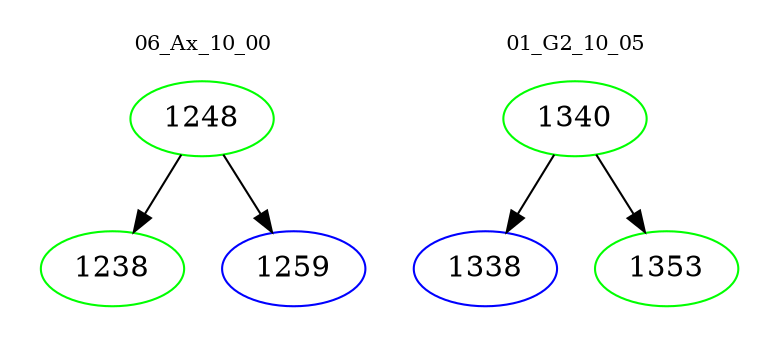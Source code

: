digraph{
subgraph cluster_0 {
color = white
label = "06_Ax_10_00";
fontsize=10;
T0_1248 [label="1248", color="green"]
T0_1248 -> T0_1238 [color="black"]
T0_1238 [label="1238", color="green"]
T0_1248 -> T0_1259 [color="black"]
T0_1259 [label="1259", color="blue"]
}
subgraph cluster_1 {
color = white
label = "01_G2_10_05";
fontsize=10;
T1_1340 [label="1340", color="green"]
T1_1340 -> T1_1338 [color="black"]
T1_1338 [label="1338", color="blue"]
T1_1340 -> T1_1353 [color="black"]
T1_1353 [label="1353", color="green"]
}
}
